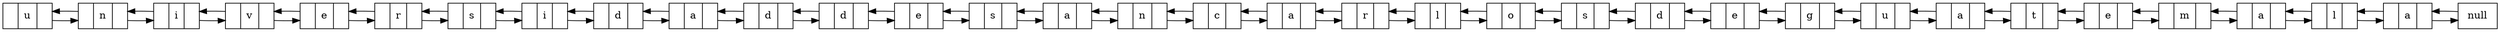 digraph G{
rankdir = LR;
node[shape = record]; 
0 [label = "{<ref> | <data>u | }"]
0->1
1->0
1 [label = "{<ref> | <data>n | }"]
1->2
2->1
2 [label = "{<ref> | <data>i | }"]
2->3
3->2
3 [label = "{<ref> | <data>v | }"]
3->4
4->3
4 [label = "{<ref> | <data>e | }"]
4->5
5->4
5 [label = "{<ref> | <data>r | }"]
5->6
6->5
6 [label = "{<ref> | <data>s | }"]
6->7
7->6
7 [label = "{<ref> | <data>i | }"]
7->8
8->7
8 [label = "{<ref> | <data>d | }"]
8->9
9->8
9 [label = "{<ref> | <data>a | }"]
9->10
10->9
10 [label = "{<ref> | <data>d | }"]
10->11
11->10
11 [label = "{<ref> | <data>d | }"]
11->12
12->11
12 [label = "{<ref> | <data>e | }"]
12->13
13->12
13 [label = "{<ref> | <data>s | }"]
13->14
14->13
14 [label = "{<ref> | <data>a | }"]
14->15
15->14
15 [label = "{<ref> | <data>n | }"]
15->16
16->15
16 [label = "{<ref> | <data>c | }"]
16->17
17->16
17 [label = "{<ref> | <data>a | }"]
17->18
18->17
18 [label = "{<ref> | <data>r | }"]
18->19
19->18
19 [label = "{<ref> | <data>l | }"]
19->20
20->19
20 [label = "{<ref> | <data>o | }"]
20->21
21->20
21 [label = "{<ref> | <data>s | }"]
21->22
22->21
22 [label = "{<ref> | <data>d | }"]
22->23
23->22
23 [label = "{<ref> | <data>e | }"]
23->24
24->23
24 [label = "{<ref> | <data>g | }"]
24->25
25->24
25 [label = "{<ref> | <data>u | }"]
25->26
26->25
26 [label = "{<ref> | <data>a | }"]
26->27
27->26
27 [label = "{<ref> | <data>t | }"]
27->28
28->27
28 [label = "{<ref> | <data>e | }"]
28->29
29->28
29 [label = "{<ref> | <data>m | }"]
29->30
30->29
30 [label = "{<ref> | <data>a | }"]
30->31
31->30
31 [label = "{<ref> | <data>l | }"]
31->32
32->31
32 [label = "{<ref> | <data>a | }"]
33[label="{<data>null }"]
32->33
33->32
}